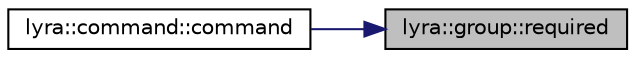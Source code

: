 digraph "lyra::group::required"
{
 // INTERACTIVE_SVG=YES
 // LATEX_PDF_SIZE
  edge [fontname="Helvetica",fontsize="10",labelfontname="Helvetica",labelfontsize="10"];
  node [fontname="Helvetica",fontsize="10",shape=record];
  rankdir="RL";
  Node1 [label="lyra::group::required",height=0.2,width=0.4,color="black", fillcolor="grey75", style="filled", fontcolor="black",tooltip=" "];
  Node1 -> Node2 [dir="back",color="midnightblue",fontsize="10",style="solid",fontname="Helvetica"];
  Node2 [label="lyra::command::command",height=0.2,width=0.4,color="black", fillcolor="white", style="filled",URL="$classlyra_1_1command.html#ae617798585cbd83044e9e82205d99615",tooltip=" "];
}
